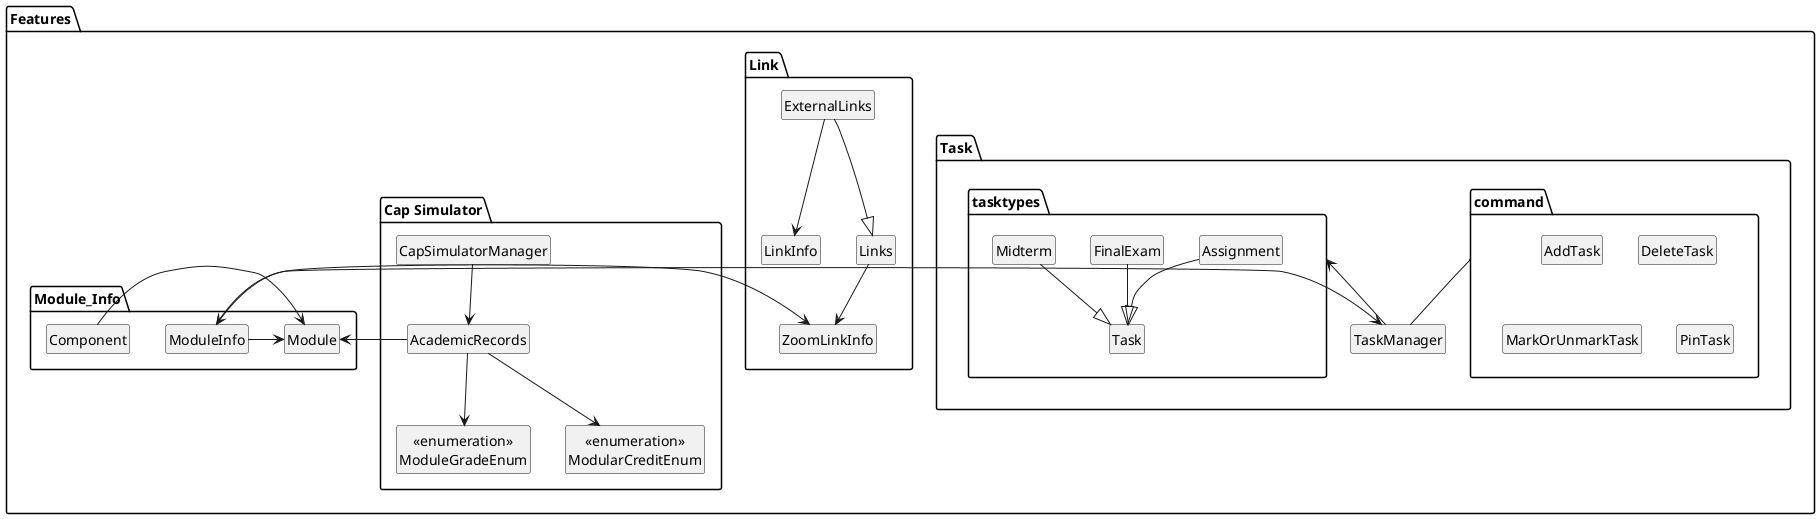 @startuml
hide members
hide circle

package Features {

package Task {
    package command {
        Class AddTask
        Class DeleteTask
        Class MarkOrUnmarkTask
        Class PinTask
    }
    Class TaskManager
    command -- TaskManager
    tasktypes <-- TaskManager
    package tasktypes {
            Class Assignment
            Class FinalExam
            Class Midterm
            Class Task

            Assignment --|> Task
            FinalExam --|> Task
            Midterm --|> Task
        }
}

package Link {
  Class ExternalLinks
  Class LinkInfo
  Class Links
  Class ZoomLinkInfo


ExternalLinks --|> Links
ExternalLinks --> LinkInfo
Links --> ZoomLinkInfo
}

package "Cap Simulator" {
  Class AcademicRecords
  Class CapSimulatorManager
  Enum "<<enumeration>>\nModuleGradeEnum"
  Enum "<<enumeration>>\nModularCreditEnum"



AcademicRecords --> "<<enumeration>>\nModularCreditEnum"
AcademicRecords --> "<<enumeration>>\nModuleGradeEnum"
CapSimulatorManager --> AcademicRecords
}

package Module_Info {
    Class ModuleInfo
    Class Module
    Class Component

    ModuleInfo -> Module
    ModuleInfo -> TaskManager

    ModuleInfo <-> ZoomLinkInfo
    Component -> Module
    Module <- AcademicRecords
}

}
@enduml
